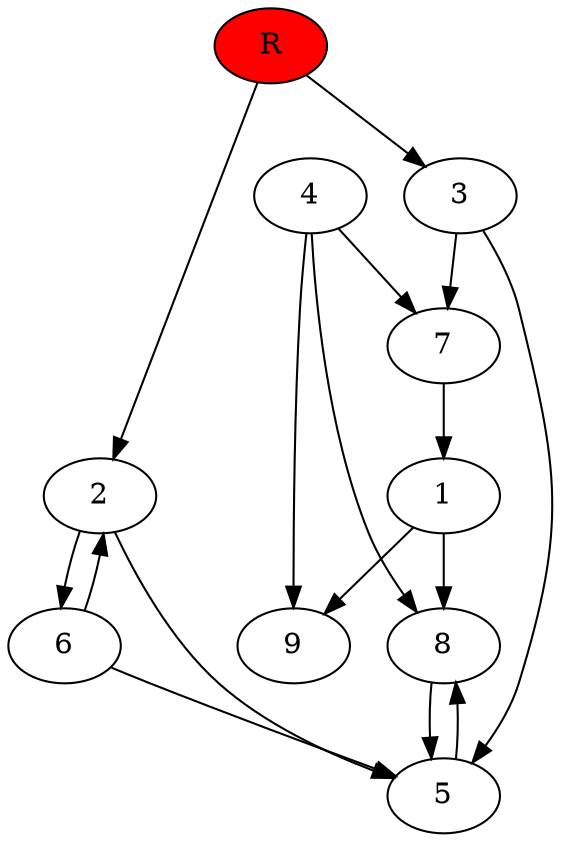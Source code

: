 digraph prb13920 {
	1
	2
	3
	4
	5
	6
	7
	8
	R [fillcolor="#ff0000" style=filled]
	1 -> 8
	1 -> 9
	2 -> 5
	2 -> 6
	3 -> 5
	3 -> 7
	4 -> 7
	4 -> 8
	4 -> 9
	5 -> 8
	6 -> 2
	6 -> 5
	7 -> 1
	8 -> 5
	R -> 2
	R -> 3
}
